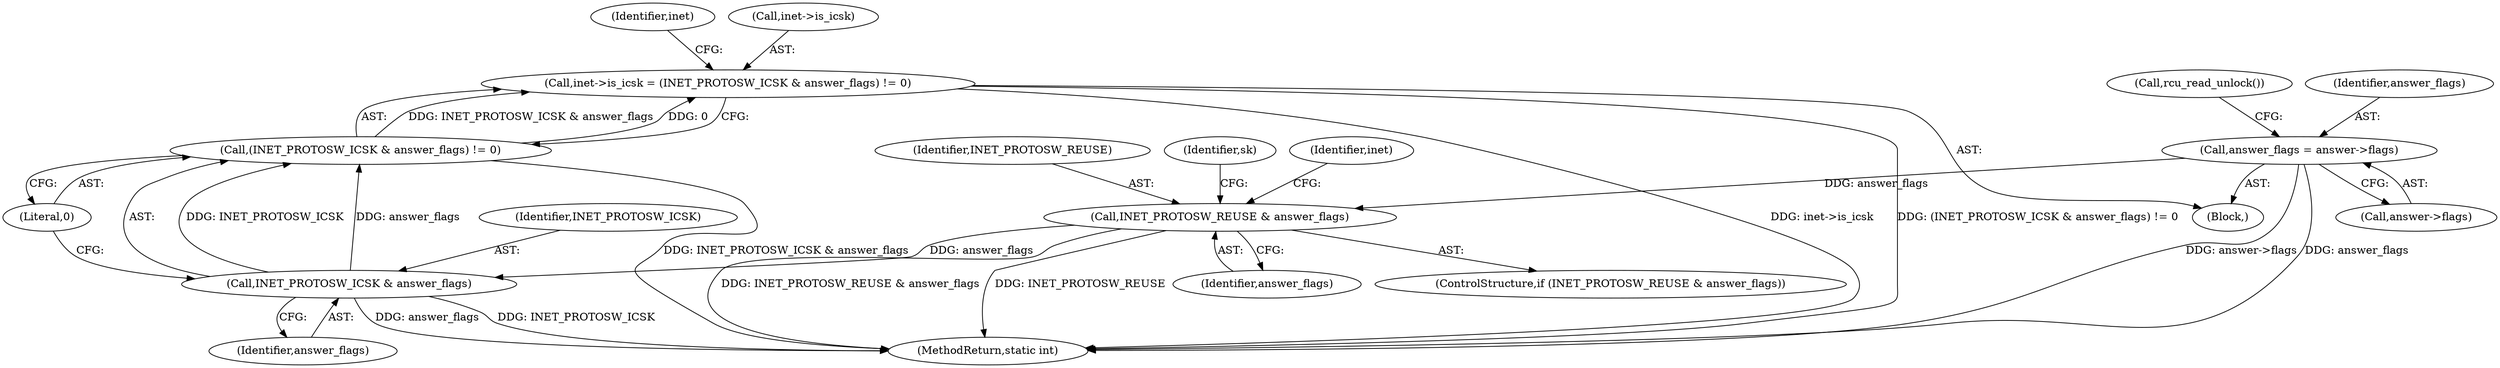 digraph "0_linux_79462ad02e861803b3840cc782248c7359451cd9_1@pointer" {
"1000291" [label="(Call,inet->is_icsk = (INET_PROTOSW_ICSK & answer_flags) != 0)"];
"1000295" [label="(Call,(INET_PROTOSW_ICSK & answer_flags) != 0)"];
"1000296" [label="(Call,INET_PROTOSW_ICSK & answer_flags)"];
"1000279" [label="(Call,INET_PROTOSW_REUSE & answer_flags)"];
"1000248" [label="(Call,answer_flags = answer->flags)"];
"1000288" [label="(Identifier,inet)"];
"1000249" [label="(Identifier,answer_flags)"];
"1000298" [label="(Identifier,answer_flags)"];
"1000295" [label="(Call,(INET_PROTOSW_ICSK & answer_flags) != 0)"];
"1000297" [label="(Identifier,INET_PROTOSW_ICSK)"];
"1000281" [label="(Identifier,answer_flags)"];
"1000444" [label="(MethodReturn,static int)"];
"1000112" [label="(Block,)"];
"1000296" [label="(Call,INET_PROTOSW_ICSK & answer_flags)"];
"1000250" [label="(Call,answer->flags)"];
"1000280" [label="(Identifier,INET_PROTOSW_REUSE)"];
"1000299" [label="(Literal,0)"];
"1000248" [label="(Call,answer_flags = answer->flags)"];
"1000253" [label="(Call,rcu_read_unlock())"];
"1000279" [label="(Call,INET_PROTOSW_REUSE & answer_flags)"];
"1000284" [label="(Identifier,sk)"];
"1000302" [label="(Identifier,inet)"];
"1000291" [label="(Call,inet->is_icsk = (INET_PROTOSW_ICSK & answer_flags) != 0)"];
"1000292" [label="(Call,inet->is_icsk)"];
"1000278" [label="(ControlStructure,if (INET_PROTOSW_REUSE & answer_flags))"];
"1000291" -> "1000112"  [label="AST: "];
"1000291" -> "1000295"  [label="CFG: "];
"1000292" -> "1000291"  [label="AST: "];
"1000295" -> "1000291"  [label="AST: "];
"1000302" -> "1000291"  [label="CFG: "];
"1000291" -> "1000444"  [label="DDG: inet->is_icsk"];
"1000291" -> "1000444"  [label="DDG: (INET_PROTOSW_ICSK & answer_flags) != 0"];
"1000295" -> "1000291"  [label="DDG: INET_PROTOSW_ICSK & answer_flags"];
"1000295" -> "1000291"  [label="DDG: 0"];
"1000295" -> "1000299"  [label="CFG: "];
"1000296" -> "1000295"  [label="AST: "];
"1000299" -> "1000295"  [label="AST: "];
"1000295" -> "1000444"  [label="DDG: INET_PROTOSW_ICSK & answer_flags"];
"1000296" -> "1000295"  [label="DDG: INET_PROTOSW_ICSK"];
"1000296" -> "1000295"  [label="DDG: answer_flags"];
"1000296" -> "1000298"  [label="CFG: "];
"1000297" -> "1000296"  [label="AST: "];
"1000298" -> "1000296"  [label="AST: "];
"1000299" -> "1000296"  [label="CFG: "];
"1000296" -> "1000444"  [label="DDG: answer_flags"];
"1000296" -> "1000444"  [label="DDG: INET_PROTOSW_ICSK"];
"1000279" -> "1000296"  [label="DDG: answer_flags"];
"1000279" -> "1000278"  [label="AST: "];
"1000279" -> "1000281"  [label="CFG: "];
"1000280" -> "1000279"  [label="AST: "];
"1000281" -> "1000279"  [label="AST: "];
"1000284" -> "1000279"  [label="CFG: "];
"1000288" -> "1000279"  [label="CFG: "];
"1000279" -> "1000444"  [label="DDG: INET_PROTOSW_REUSE"];
"1000279" -> "1000444"  [label="DDG: INET_PROTOSW_REUSE & answer_flags"];
"1000248" -> "1000279"  [label="DDG: answer_flags"];
"1000248" -> "1000112"  [label="AST: "];
"1000248" -> "1000250"  [label="CFG: "];
"1000249" -> "1000248"  [label="AST: "];
"1000250" -> "1000248"  [label="AST: "];
"1000253" -> "1000248"  [label="CFG: "];
"1000248" -> "1000444"  [label="DDG: answer->flags"];
"1000248" -> "1000444"  [label="DDG: answer_flags"];
}
